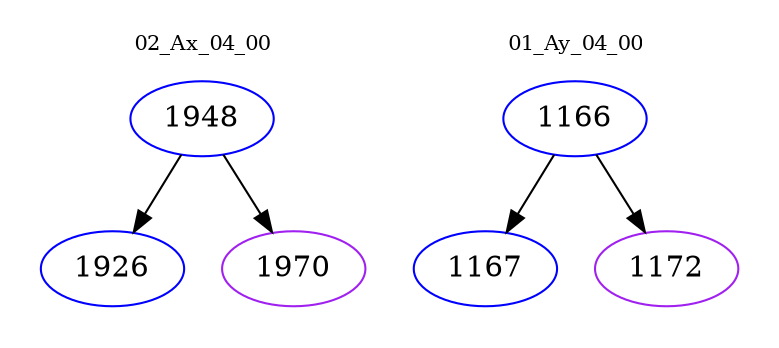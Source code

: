 digraph{
subgraph cluster_0 {
color = white
label = "02_Ax_04_00";
fontsize=10;
T0_1948 [label="1948", color="blue"]
T0_1948 -> T0_1926 [color="black"]
T0_1926 [label="1926", color="blue"]
T0_1948 -> T0_1970 [color="black"]
T0_1970 [label="1970", color="purple"]
}
subgraph cluster_1 {
color = white
label = "01_Ay_04_00";
fontsize=10;
T1_1166 [label="1166", color="blue"]
T1_1166 -> T1_1167 [color="black"]
T1_1167 [label="1167", color="blue"]
T1_1166 -> T1_1172 [color="black"]
T1_1172 [label="1172", color="purple"]
}
}
